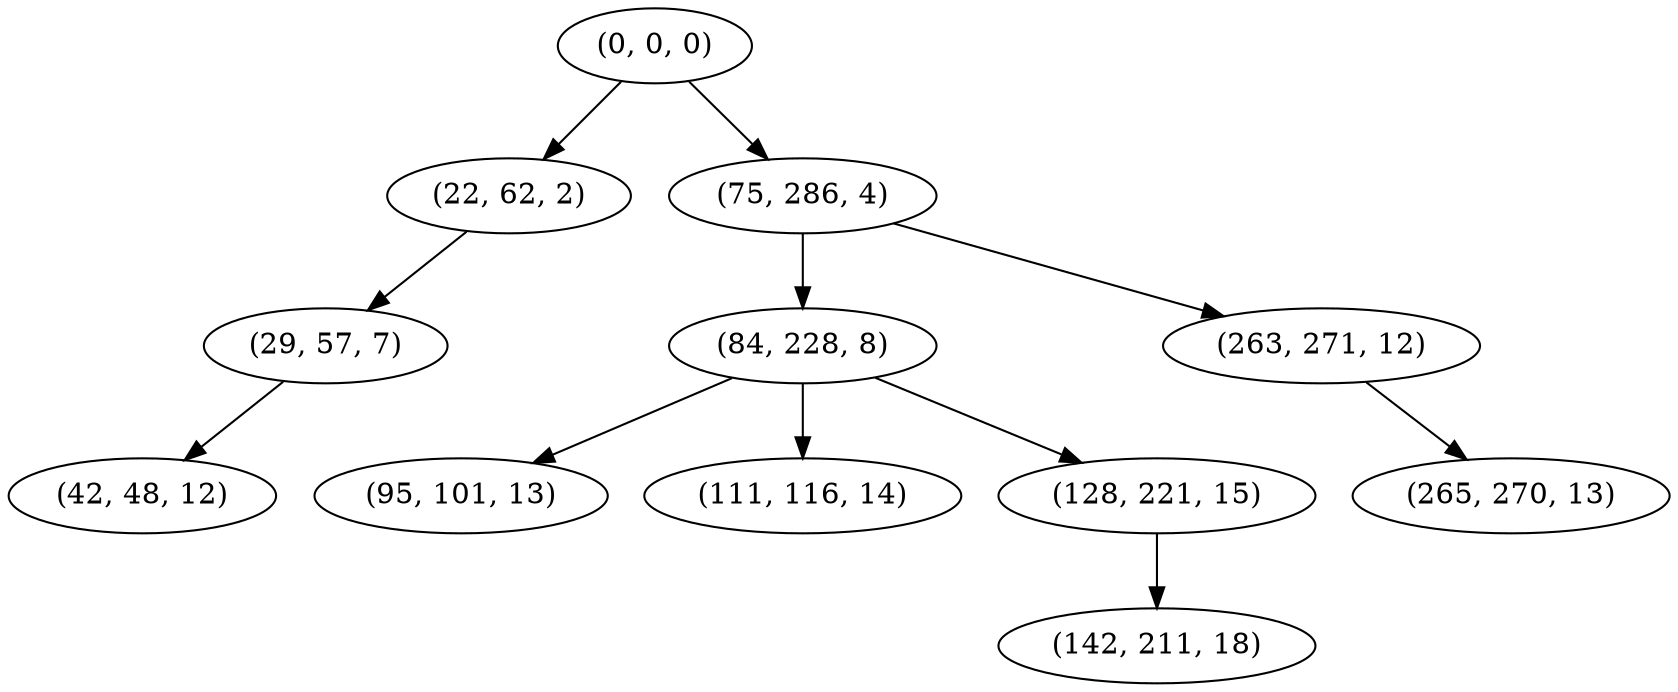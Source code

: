 digraph tree {
    "(0, 0, 0)";
    "(22, 62, 2)";
    "(29, 57, 7)";
    "(42, 48, 12)";
    "(75, 286, 4)";
    "(84, 228, 8)";
    "(95, 101, 13)";
    "(111, 116, 14)";
    "(128, 221, 15)";
    "(142, 211, 18)";
    "(263, 271, 12)";
    "(265, 270, 13)";
    "(0, 0, 0)" -> "(22, 62, 2)";
    "(0, 0, 0)" -> "(75, 286, 4)";
    "(22, 62, 2)" -> "(29, 57, 7)";
    "(29, 57, 7)" -> "(42, 48, 12)";
    "(75, 286, 4)" -> "(84, 228, 8)";
    "(75, 286, 4)" -> "(263, 271, 12)";
    "(84, 228, 8)" -> "(95, 101, 13)";
    "(84, 228, 8)" -> "(111, 116, 14)";
    "(84, 228, 8)" -> "(128, 221, 15)";
    "(128, 221, 15)" -> "(142, 211, 18)";
    "(263, 271, 12)" -> "(265, 270, 13)";
}
